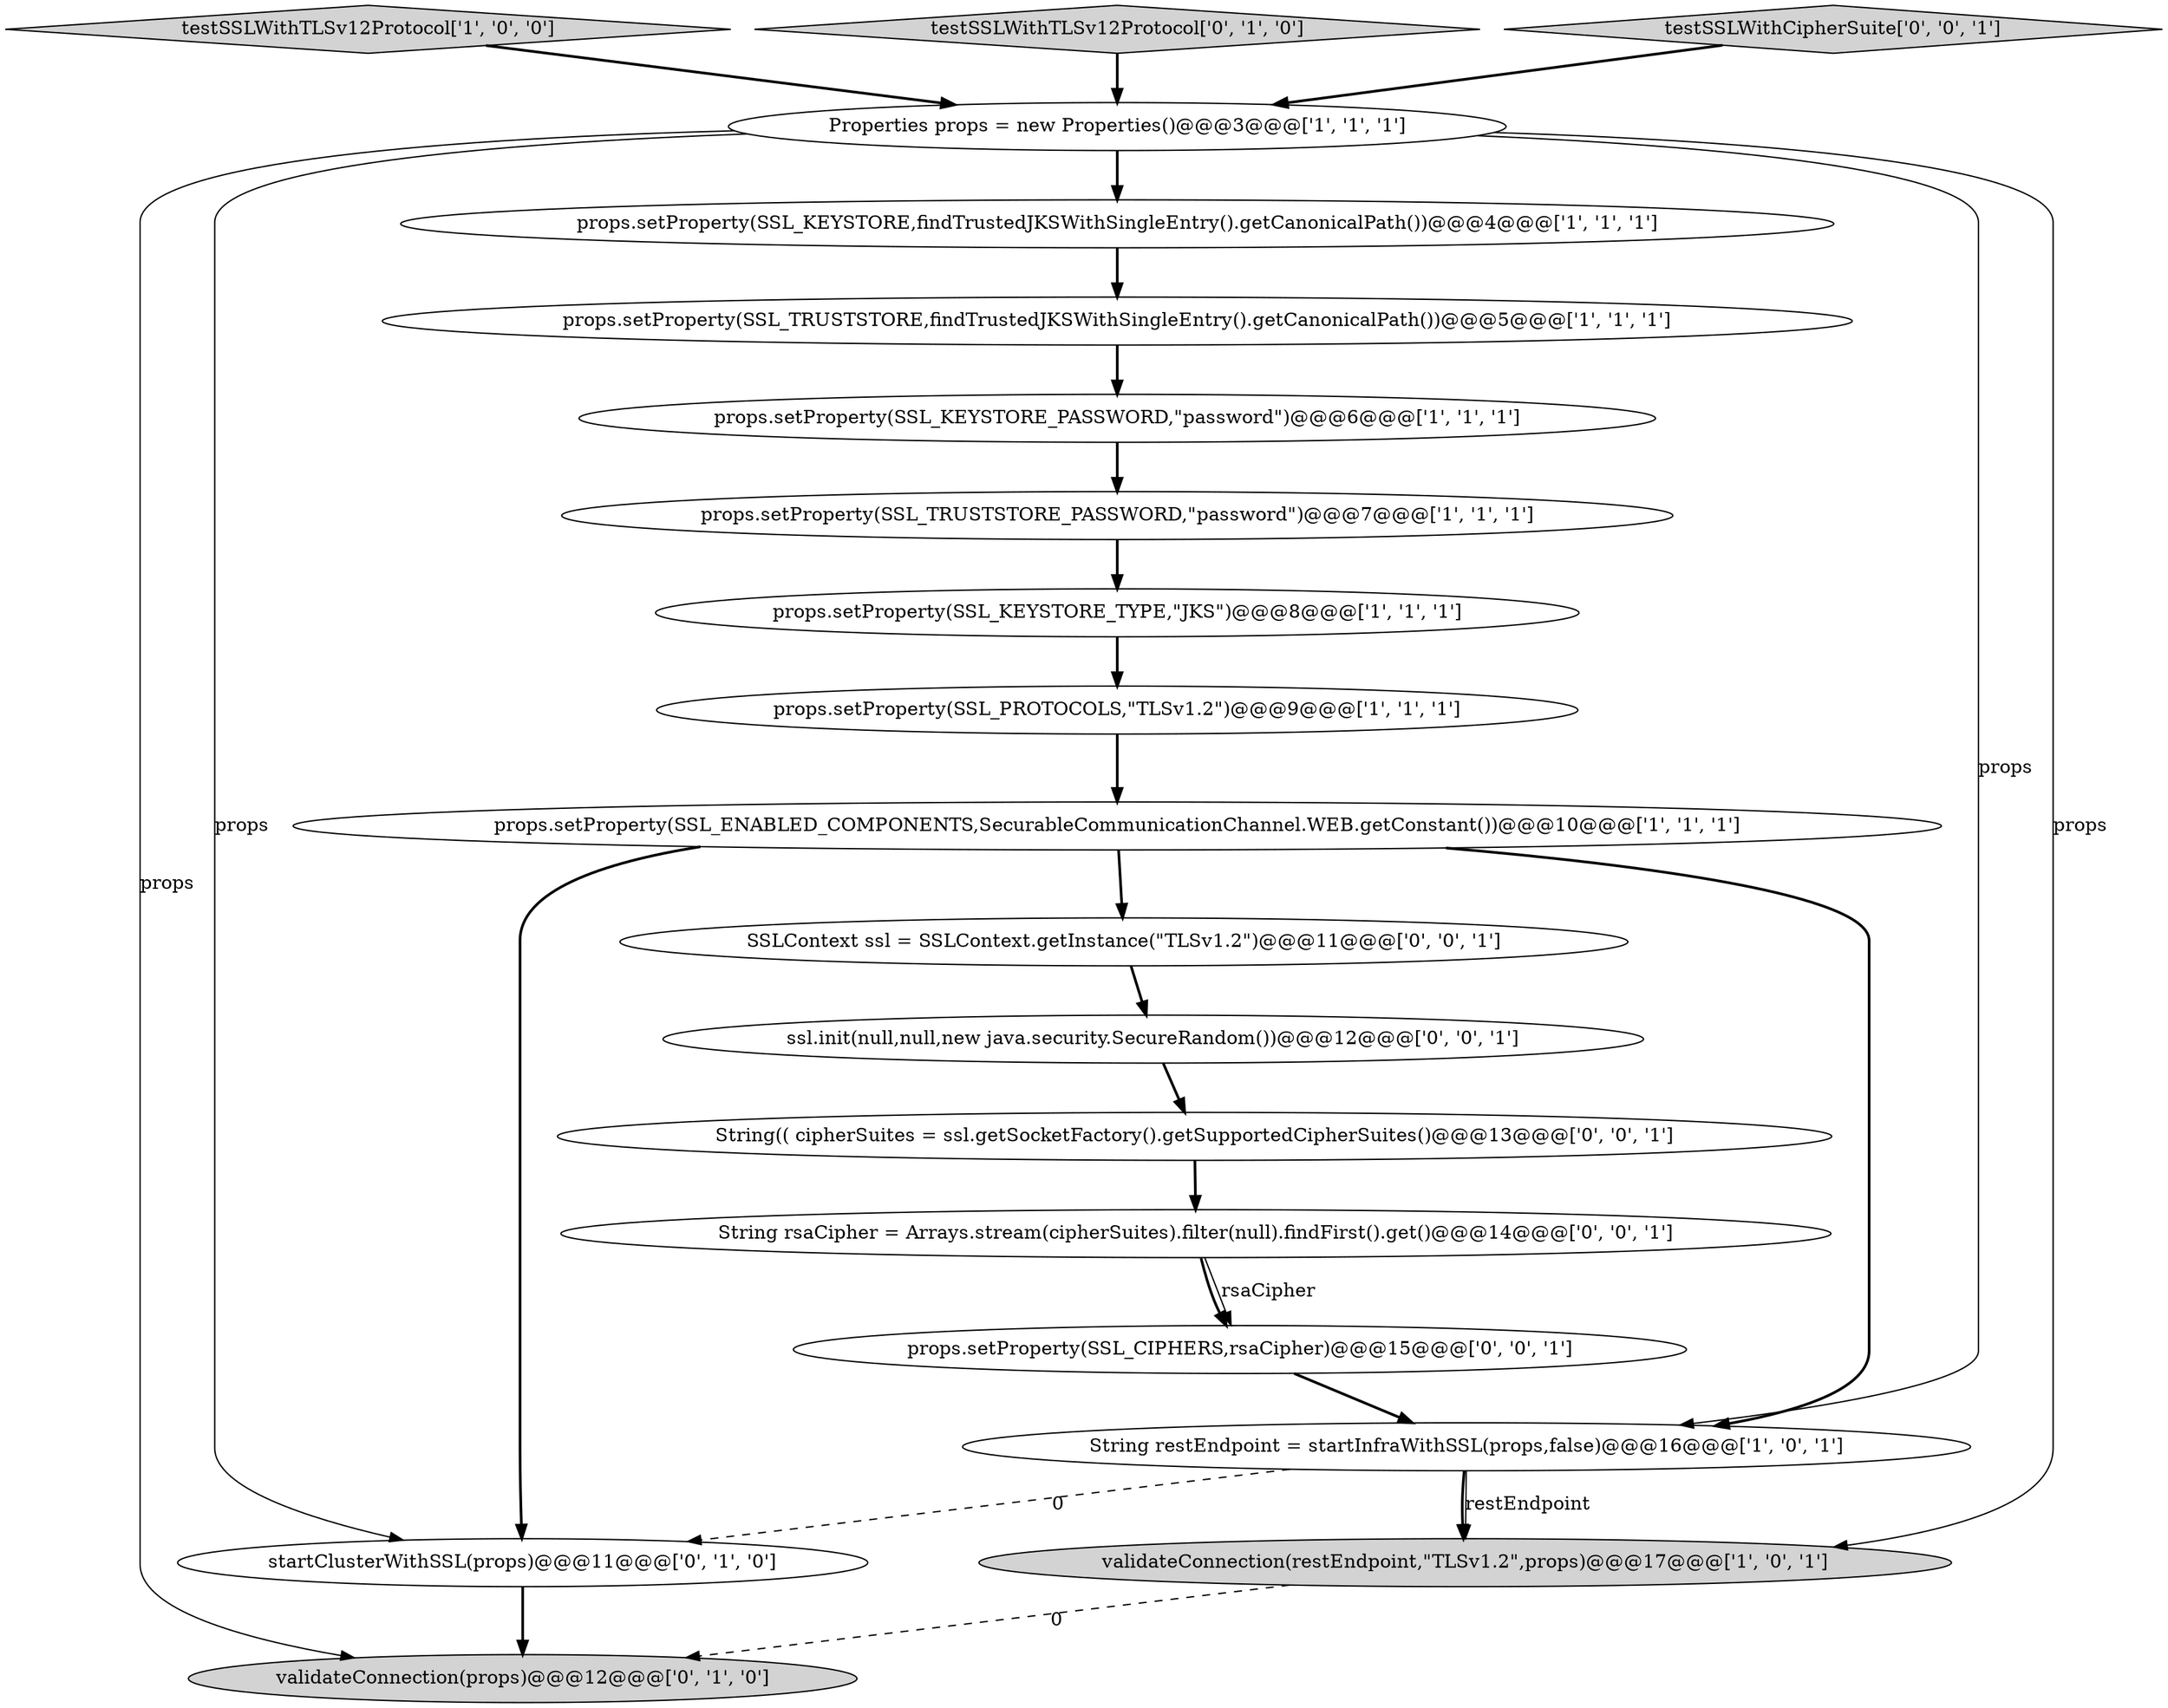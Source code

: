 digraph {
15 [style = filled, label = "props.setProperty(SSL_CIPHERS,rsaCipher)@@@15@@@['0', '0', '1']", fillcolor = white, shape = ellipse image = "AAA0AAABBB3BBB"];
19 [style = filled, label = "String rsaCipher = Arrays.stream(cipherSuites).filter(null).findFirst().get()@@@14@@@['0', '0', '1']", fillcolor = white, shape = ellipse image = "AAA0AAABBB3BBB"];
4 [style = filled, label = "String restEndpoint = startInfraWithSSL(props,false)@@@16@@@['1', '0', '1']", fillcolor = white, shape = ellipse image = "AAA0AAABBB1BBB"];
1 [style = filled, label = "testSSLWithTLSv12Protocol['1', '0', '0']", fillcolor = lightgray, shape = diamond image = "AAA0AAABBB1BBB"];
9 [style = filled, label = "props.setProperty(SSL_KEYSTORE_TYPE,\"JKS\")@@@8@@@['1', '1', '1']", fillcolor = white, shape = ellipse image = "AAA0AAABBB1BBB"];
5 [style = filled, label = "Properties props = new Properties()@@@3@@@['1', '1', '1']", fillcolor = white, shape = ellipse image = "AAA0AAABBB1BBB"];
13 [style = filled, label = "validateConnection(props)@@@12@@@['0', '1', '0']", fillcolor = lightgray, shape = ellipse image = "AAA1AAABBB2BBB"];
17 [style = filled, label = "String(( cipherSuites = ssl.getSocketFactory().getSupportedCipherSuites()@@@13@@@['0', '0', '1']", fillcolor = white, shape = ellipse image = "AAA0AAABBB3BBB"];
18 [style = filled, label = "ssl.init(null,null,new java.security.SecureRandom())@@@12@@@['0', '0', '1']", fillcolor = white, shape = ellipse image = "AAA0AAABBB3BBB"];
7 [style = filled, label = "props.setProperty(SSL_KEYSTORE,findTrustedJKSWithSingleEntry().getCanonicalPath())@@@4@@@['1', '1', '1']", fillcolor = white, shape = ellipse image = "AAA0AAABBB1BBB"];
8 [style = filled, label = "props.setProperty(SSL_ENABLED_COMPONENTS,SecurableCommunicationChannel.WEB.getConstant())@@@10@@@['1', '1', '1']", fillcolor = white, shape = ellipse image = "AAA0AAABBB1BBB"];
6 [style = filled, label = "validateConnection(restEndpoint,\"TLSv1.2\",props)@@@17@@@['1', '0', '1']", fillcolor = lightgray, shape = ellipse image = "AAA0AAABBB1BBB"];
10 [style = filled, label = "props.setProperty(SSL_PROTOCOLS,\"TLSv1.2\")@@@9@@@['1', '1', '1']", fillcolor = white, shape = ellipse image = "AAA0AAABBB1BBB"];
12 [style = filled, label = "testSSLWithTLSv12Protocol['0', '1', '0']", fillcolor = lightgray, shape = diamond image = "AAA0AAABBB2BBB"];
11 [style = filled, label = "startClusterWithSSL(props)@@@11@@@['0', '1', '0']", fillcolor = white, shape = ellipse image = "AAA1AAABBB2BBB"];
14 [style = filled, label = "SSLContext ssl = SSLContext.getInstance(\"TLSv1.2\")@@@11@@@['0', '0', '1']", fillcolor = white, shape = ellipse image = "AAA0AAABBB3BBB"];
3 [style = filled, label = "props.setProperty(SSL_TRUSTSTORE,findTrustedJKSWithSingleEntry().getCanonicalPath())@@@5@@@['1', '1', '1']", fillcolor = white, shape = ellipse image = "AAA0AAABBB1BBB"];
2 [style = filled, label = "props.setProperty(SSL_TRUSTSTORE_PASSWORD,\"password\")@@@7@@@['1', '1', '1']", fillcolor = white, shape = ellipse image = "AAA0AAABBB1BBB"];
0 [style = filled, label = "props.setProperty(SSL_KEYSTORE_PASSWORD,\"password\")@@@6@@@['1', '1', '1']", fillcolor = white, shape = ellipse image = "AAA0AAABBB1BBB"];
16 [style = filled, label = "testSSLWithCipherSuite['0', '0', '1']", fillcolor = lightgray, shape = diamond image = "AAA0AAABBB3BBB"];
4->6 [style = bold, label=""];
8->14 [style = bold, label=""];
4->11 [style = dashed, label="0"];
14->18 [style = bold, label=""];
8->4 [style = bold, label=""];
5->11 [style = solid, label="props"];
17->19 [style = bold, label=""];
15->4 [style = bold, label=""];
10->8 [style = bold, label=""];
19->15 [style = bold, label=""];
6->13 [style = dashed, label="0"];
7->3 [style = bold, label=""];
8->11 [style = bold, label=""];
2->9 [style = bold, label=""];
12->5 [style = bold, label=""];
3->0 [style = bold, label=""];
11->13 [style = bold, label=""];
5->4 [style = solid, label="props"];
16->5 [style = bold, label=""];
5->6 [style = solid, label="props"];
18->17 [style = bold, label=""];
4->6 [style = solid, label="restEndpoint"];
5->13 [style = solid, label="props"];
0->2 [style = bold, label=""];
19->15 [style = solid, label="rsaCipher"];
5->7 [style = bold, label=""];
9->10 [style = bold, label=""];
1->5 [style = bold, label=""];
}

